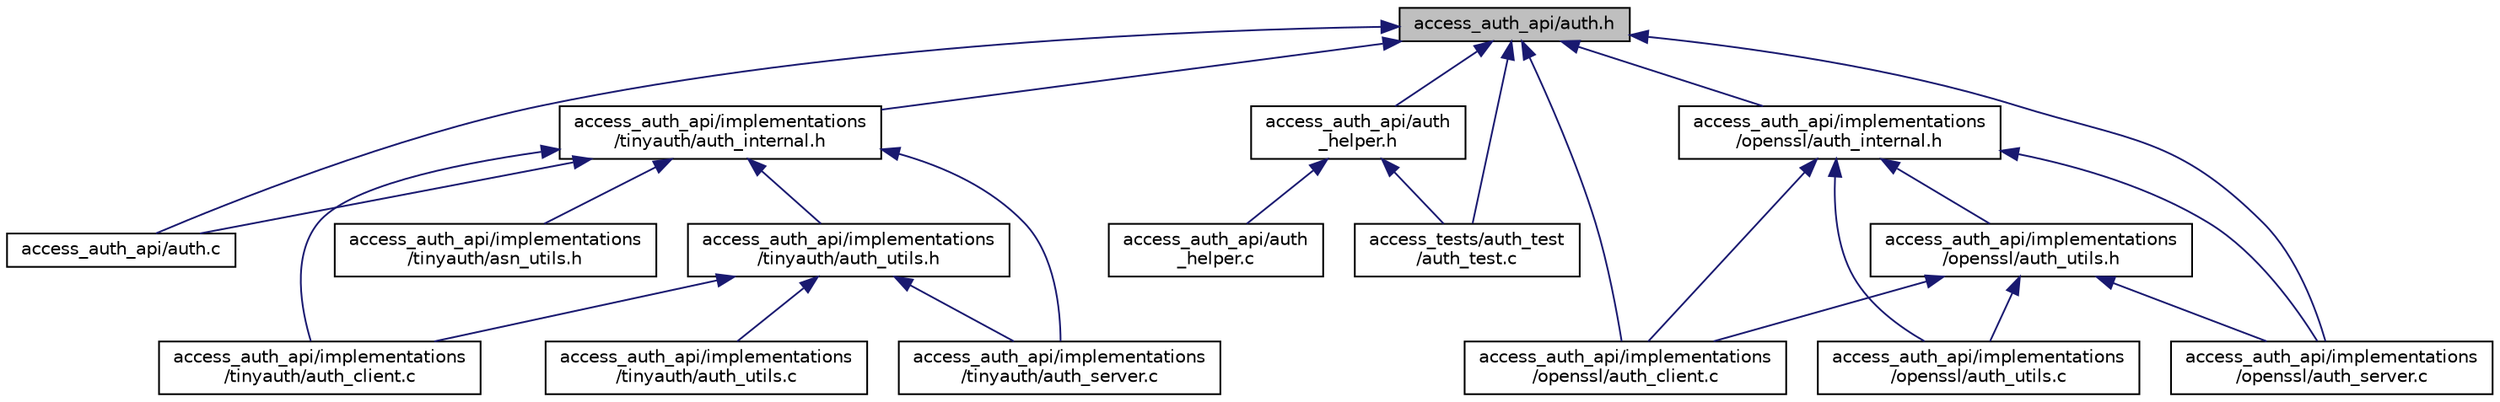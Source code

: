 digraph "access_auth_api/auth.h"
{
  edge [fontname="Helvetica",fontsize="10",labelfontname="Helvetica",labelfontsize="10"];
  node [fontname="Helvetica",fontsize="10",shape=record];
  Node2 [label="access_auth_api/auth.h",height=0.2,width=0.4,color="black", fillcolor="grey75", style="filled", fontcolor="black"];
  Node2 -> Node3 [dir="back",color="midnightblue",fontsize="10",style="solid",fontname="Helvetica"];
  Node3 [label="access_auth_api/auth.c",height=0.2,width=0.4,color="black", fillcolor="white", style="filled",URL="$auth_8c.html"];
  Node2 -> Node4 [dir="back",color="midnightblue",fontsize="10",style="solid",fontname="Helvetica"];
  Node4 [label="access_auth_api/auth\l_helper.h",height=0.2,width=0.4,color="black", fillcolor="white", style="filled",URL="$auth__helper_8h.html"];
  Node4 -> Node5 [dir="back",color="midnightblue",fontsize="10",style="solid",fontname="Helvetica"];
  Node5 [label="access_auth_api/auth\l_helper.c",height=0.2,width=0.4,color="black", fillcolor="white", style="filled",URL="$auth__helper_8c.html"];
  Node4 -> Node6 [dir="back",color="midnightblue",fontsize="10",style="solid",fontname="Helvetica"];
  Node6 [label="access_tests/auth_test\l/auth_test.c",height=0.2,width=0.4,color="black", fillcolor="white", style="filled",URL="$auth__test_8c.html"];
  Node2 -> Node7 [dir="back",color="midnightblue",fontsize="10",style="solid",fontname="Helvetica"];
  Node7 [label="access_auth_api/implementations\l/openssl/auth_client.c",height=0.2,width=0.4,color="black", fillcolor="white", style="filled",URL="$openssl_2auth__client_8c.html"];
  Node2 -> Node8 [dir="back",color="midnightblue",fontsize="10",style="solid",fontname="Helvetica"];
  Node8 [label="access_auth_api/implementations\l/openssl/auth_internal.h",height=0.2,width=0.4,color="black", fillcolor="white", style="filled",URL="$openssl_2auth__internal_8h.html"];
  Node8 -> Node7 [dir="back",color="midnightblue",fontsize="10",style="solid",fontname="Helvetica"];
  Node8 -> Node9 [dir="back",color="midnightblue",fontsize="10",style="solid",fontname="Helvetica"];
  Node9 [label="access_auth_api/implementations\l/openssl/auth_utils.h",height=0.2,width=0.4,color="black", fillcolor="white", style="filled",URL="$openssl_2auth__utils_8h.html"];
  Node9 -> Node7 [dir="back",color="midnightblue",fontsize="10",style="solid",fontname="Helvetica"];
  Node9 -> Node10 [dir="back",color="midnightblue",fontsize="10",style="solid",fontname="Helvetica"];
  Node10 [label="access_auth_api/implementations\l/openssl/auth_server.c",height=0.2,width=0.4,color="black", fillcolor="white", style="filled",URL="$openssl_2auth__server_8c.html"];
  Node9 -> Node11 [dir="back",color="midnightblue",fontsize="10",style="solid",fontname="Helvetica"];
  Node11 [label="access_auth_api/implementations\l/openssl/auth_utils.c",height=0.2,width=0.4,color="black", fillcolor="white", style="filled",URL="$openssl_2auth__utils_8c.html"];
  Node8 -> Node10 [dir="back",color="midnightblue",fontsize="10",style="solid",fontname="Helvetica"];
  Node8 -> Node11 [dir="back",color="midnightblue",fontsize="10",style="solid",fontname="Helvetica"];
  Node2 -> Node10 [dir="back",color="midnightblue",fontsize="10",style="solid",fontname="Helvetica"];
  Node2 -> Node12 [dir="back",color="midnightblue",fontsize="10",style="solid",fontname="Helvetica"];
  Node12 [label="access_auth_api/implementations\l/tinyauth/auth_internal.h",height=0.2,width=0.4,color="black", fillcolor="white", style="filled",URL="$tinyauth_2auth__internal_8h.html"];
  Node12 -> Node3 [dir="back",color="midnightblue",fontsize="10",style="solid",fontname="Helvetica"];
  Node12 -> Node13 [dir="back",color="midnightblue",fontsize="10",style="solid",fontname="Helvetica"];
  Node13 [label="access_auth_api/implementations\l/tinyauth/asn_utils.h",height=0.2,width=0.4,color="black", fillcolor="white", style="filled",URL="$asn__utils_8h.html"];
  Node12 -> Node14 [dir="back",color="midnightblue",fontsize="10",style="solid",fontname="Helvetica"];
  Node14 [label="access_auth_api/implementations\l/tinyauth/auth_client.c",height=0.2,width=0.4,color="black", fillcolor="white", style="filled",URL="$tinyauth_2auth__client_8c.html"];
  Node12 -> Node15 [dir="back",color="midnightblue",fontsize="10",style="solid",fontname="Helvetica"];
  Node15 [label="access_auth_api/implementations\l/tinyauth/auth_utils.h",height=0.2,width=0.4,color="black", fillcolor="white", style="filled",URL="$tinyauth_2auth__utils_8h.html"];
  Node15 -> Node14 [dir="back",color="midnightblue",fontsize="10",style="solid",fontname="Helvetica"];
  Node15 -> Node16 [dir="back",color="midnightblue",fontsize="10",style="solid",fontname="Helvetica"];
  Node16 [label="access_auth_api/implementations\l/tinyauth/auth_server.c",height=0.2,width=0.4,color="black", fillcolor="white", style="filled",URL="$tinyauth_2auth__server_8c.html"];
  Node15 -> Node17 [dir="back",color="midnightblue",fontsize="10",style="solid",fontname="Helvetica"];
  Node17 [label="access_auth_api/implementations\l/tinyauth/auth_utils.c",height=0.2,width=0.4,color="black", fillcolor="white", style="filled",URL="$tinyauth_2auth__utils_8c.html"];
  Node12 -> Node16 [dir="back",color="midnightblue",fontsize="10",style="solid",fontname="Helvetica"];
  Node2 -> Node6 [dir="back",color="midnightblue",fontsize="10",style="solid",fontname="Helvetica"];
}
